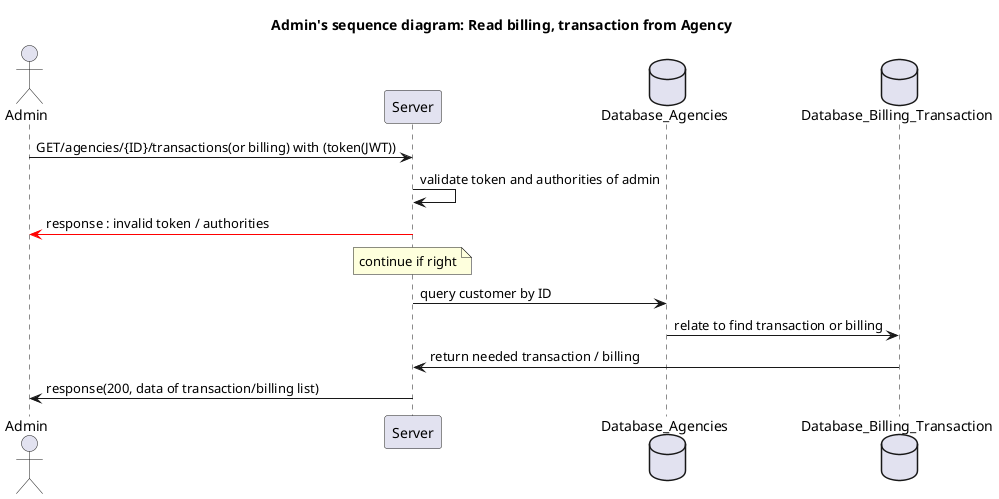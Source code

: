 @startuml Application use cases diagram
title Admin's sequence diagram: Read billing, transaction from Agency

actor Admin
participant Server
database Database_Agencies as DBofA
database Database_Billing_Transaction as DBofBT


Admin -> Server : GET/agencies/{ID}/transactions(or billing) with (token(JWT))
Server -> Server: validate token and authorities of admin
Server -[#red]> Admin: response : invalid token / authorities
note over Server : continue if right
Server -> DBofA : query customer by ID
DBofA -> DBofBT : relate to find transaction or billing
DBofBT -> Server : return needed transaction / billing 
Server -> Admin : response(200, data of transaction/billing list)



